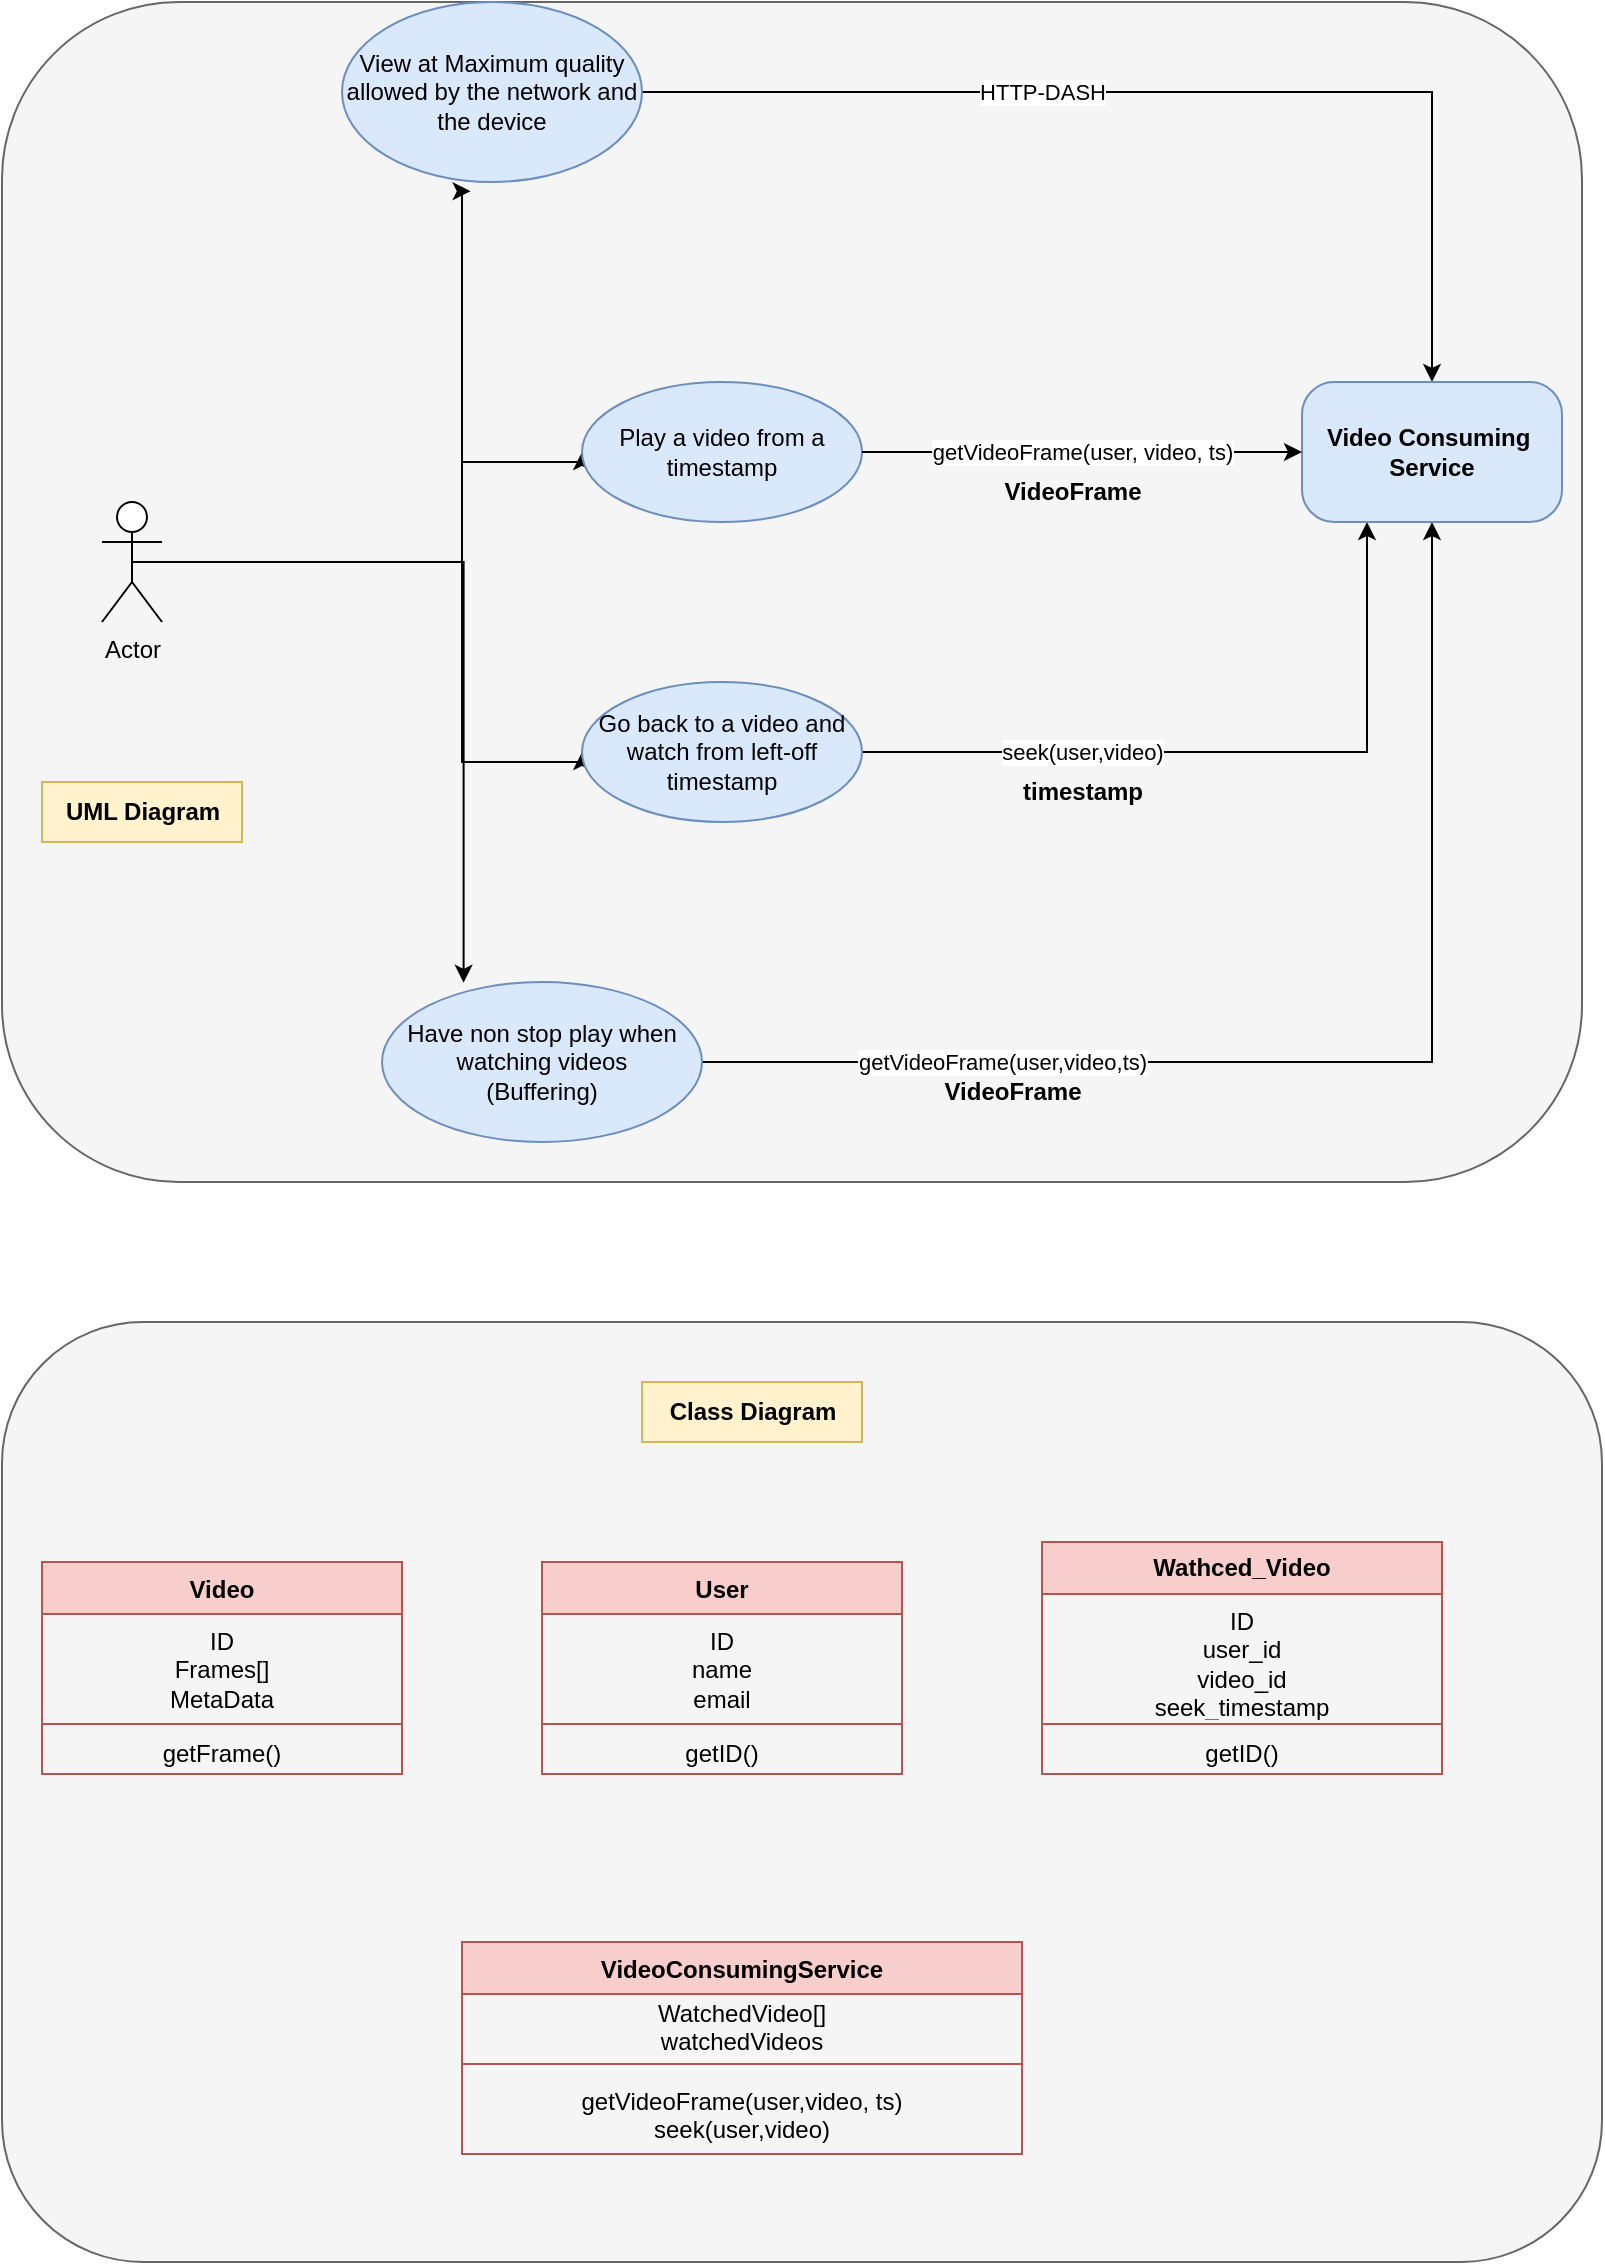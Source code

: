 <mxfile version="22.1.11" type="device">
  <diagram name="Page-1" id="GJHW7_3vKjIBGXNxRkSx">
    <mxGraphModel dx="1050" dy="565" grid="1" gridSize="10" guides="1" tooltips="1" connect="1" arrows="1" fold="1" page="1" pageScale="1" pageWidth="827" pageHeight="1169" math="0" shadow="0">
      <root>
        <mxCell id="0" />
        <mxCell id="1" parent="0" />
        <mxCell id="ISRIch6sYxJ0w5UV_Cfl-42" value="" style="rounded=1;whiteSpace=wrap;html=1;fillColor=#f5f5f5;fontColor=#333333;strokeColor=#666666;" vertex="1" parent="1">
          <mxGeometry x="20" y="10" width="790" height="590" as="geometry" />
        </mxCell>
        <mxCell id="ISRIch6sYxJ0w5UV_Cfl-38" value="" style="rounded=1;whiteSpace=wrap;html=1;textOpacity=0;noLabel=1;verticalAlign=top;fillColor=#f5f5f5;strokeColor=#666666;fontColor=#333333;" vertex="1" parent="1">
          <mxGeometry x="20" y="670" width="800" height="470" as="geometry" />
        </mxCell>
        <mxCell id="ZNLA5sWvgvRfwA_s9qsU-10" style="edgeStyle=orthogonalEdgeStyle;rounded=0;orthogonalLoop=1;jettySize=auto;html=1;exitX=0.5;exitY=0.5;exitDx=0;exitDy=0;exitPerimeter=0;entryX=0;entryY=0.5;entryDx=0;entryDy=0;" parent="1" source="ZNLA5sWvgvRfwA_s9qsU-8" target="ZNLA5sWvgvRfwA_s9qsU-9" edge="1">
          <mxGeometry relative="1" as="geometry">
            <Array as="points">
              <mxPoint x="250" y="290" />
              <mxPoint x="250" y="240" />
            </Array>
          </mxGeometry>
        </mxCell>
        <mxCell id="ZNLA5sWvgvRfwA_s9qsU-14" style="edgeStyle=orthogonalEdgeStyle;rounded=0;orthogonalLoop=1;jettySize=auto;html=1;exitX=0.5;exitY=0.5;exitDx=0;exitDy=0;exitPerimeter=0;entryX=0;entryY=0.5;entryDx=0;entryDy=0;" parent="1" source="ZNLA5sWvgvRfwA_s9qsU-8" target="ZNLA5sWvgvRfwA_s9qsU-13" edge="1">
          <mxGeometry relative="1" as="geometry">
            <Array as="points">
              <mxPoint x="250" y="290" />
              <mxPoint x="250" y="390" />
            </Array>
          </mxGeometry>
        </mxCell>
        <mxCell id="ZNLA5sWvgvRfwA_s9qsU-8" value="Actor" style="shape=umlActor;verticalLabelPosition=bottom;verticalAlign=top;html=1;" parent="1" vertex="1">
          <mxGeometry x="70" y="260" width="30" height="60" as="geometry" />
        </mxCell>
        <mxCell id="ZNLA5sWvgvRfwA_s9qsU-9" value="Play a video from a timestamp" style="ellipse;whiteSpace=wrap;html=1;fillColor=#dae8fc;strokeColor=#6c8ebf;" parent="1" vertex="1">
          <mxGeometry x="310" y="200" width="140" height="70" as="geometry" />
        </mxCell>
        <mxCell id="ZNLA5sWvgvRfwA_s9qsU-29" style="edgeStyle=orthogonalEdgeStyle;rounded=0;orthogonalLoop=1;jettySize=auto;html=1;exitX=1;exitY=0.5;exitDx=0;exitDy=0;entryX=0.5;entryY=0;entryDx=0;entryDy=0;" parent="1" source="ZNLA5sWvgvRfwA_s9qsU-11" target="ZNLA5sWvgvRfwA_s9qsU-20" edge="1">
          <mxGeometry relative="1" as="geometry" />
        </mxCell>
        <mxCell id="ZNLA5sWvgvRfwA_s9qsU-30" value="HTTP-DASH" style="edgeLabel;html=1;align=center;verticalAlign=middle;resizable=0;points=[];" parent="ZNLA5sWvgvRfwA_s9qsU-29" vertex="1" connectable="0">
          <mxGeometry relative="1" as="geometry">
            <mxPoint x="-70" as="offset" />
          </mxGeometry>
        </mxCell>
        <mxCell id="ZNLA5sWvgvRfwA_s9qsU-11" value="View at Maximum quality allowed by the network and the device" style="ellipse;whiteSpace=wrap;html=1;fillColor=#dae8fc;strokeColor=#6c8ebf;" parent="1" vertex="1">
          <mxGeometry x="190" y="10" width="150" height="90" as="geometry" />
        </mxCell>
        <mxCell id="ZNLA5sWvgvRfwA_s9qsU-31" style="edgeStyle=orthogonalEdgeStyle;rounded=0;orthogonalLoop=1;jettySize=auto;html=1;exitX=1;exitY=0.5;exitDx=0;exitDy=0;entryX=0.25;entryY=1;entryDx=0;entryDy=0;" parent="1" source="ZNLA5sWvgvRfwA_s9qsU-13" target="ZNLA5sWvgvRfwA_s9qsU-20" edge="1">
          <mxGeometry relative="1" as="geometry" />
        </mxCell>
        <mxCell id="ZNLA5sWvgvRfwA_s9qsU-32" value="seek(user,video)" style="edgeLabel;html=1;align=center;verticalAlign=middle;resizable=0;points=[];" parent="ZNLA5sWvgvRfwA_s9qsU-31" vertex="1" connectable="0">
          <mxGeometry relative="1" as="geometry">
            <mxPoint x="-74" as="offset" />
          </mxGeometry>
        </mxCell>
        <mxCell id="ZNLA5sWvgvRfwA_s9qsU-13" value="Go back to a video and watch from left-off timestamp" style="ellipse;whiteSpace=wrap;html=1;fillColor=#dae8fc;strokeColor=#6c8ebf;" parent="1" vertex="1">
          <mxGeometry x="310" y="350" width="140" height="70" as="geometry" />
        </mxCell>
        <mxCell id="ZNLA5sWvgvRfwA_s9qsU-34" style="edgeStyle=orthogonalEdgeStyle;rounded=0;orthogonalLoop=1;jettySize=auto;html=1;exitX=1;exitY=0.5;exitDx=0;exitDy=0;entryX=0.5;entryY=1;entryDx=0;entryDy=0;" parent="1" source="ZNLA5sWvgvRfwA_s9qsU-15" target="ZNLA5sWvgvRfwA_s9qsU-20" edge="1">
          <mxGeometry relative="1" as="geometry" />
        </mxCell>
        <mxCell id="ZNLA5sWvgvRfwA_s9qsU-36" value="getVideoFrame(user,video,ts)" style="edgeLabel;html=1;align=center;verticalAlign=middle;resizable=0;points=[];" parent="ZNLA5sWvgvRfwA_s9qsU-34" vertex="1" connectable="0">
          <mxGeometry relative="1" as="geometry">
            <mxPoint x="-168" as="offset" />
          </mxGeometry>
        </mxCell>
        <mxCell id="ZNLA5sWvgvRfwA_s9qsU-15" value="Have non stop play when watching videos&lt;br&gt;(Buffering)" style="ellipse;whiteSpace=wrap;html=1;fillColor=#dae8fc;strokeColor=#6c8ebf;" parent="1" vertex="1">
          <mxGeometry x="210" y="500" width="160" height="80" as="geometry" />
        </mxCell>
        <mxCell id="ZNLA5sWvgvRfwA_s9qsU-16" style="edgeStyle=orthogonalEdgeStyle;rounded=0;orthogonalLoop=1;jettySize=auto;html=1;exitX=0.5;exitY=0.5;exitDx=0;exitDy=0;exitPerimeter=0;entryX=0.255;entryY=0.005;entryDx=0;entryDy=0;entryPerimeter=0;" parent="1" source="ZNLA5sWvgvRfwA_s9qsU-8" target="ZNLA5sWvgvRfwA_s9qsU-15" edge="1">
          <mxGeometry relative="1" as="geometry" />
        </mxCell>
        <mxCell id="ZNLA5sWvgvRfwA_s9qsU-17" style="edgeStyle=orthogonalEdgeStyle;rounded=0;orthogonalLoop=1;jettySize=auto;html=1;exitX=0.5;exitY=0.5;exitDx=0;exitDy=0;exitPerimeter=0;entryX=0.429;entryY=1.051;entryDx=0;entryDy=0;entryPerimeter=0;" parent="1" source="ZNLA5sWvgvRfwA_s9qsU-8" target="ZNLA5sWvgvRfwA_s9qsU-11" edge="1">
          <mxGeometry relative="1" as="geometry">
            <Array as="points">
              <mxPoint x="250" y="290" />
              <mxPoint x="250" y="120" />
              <mxPoint x="250" y="120" />
            </Array>
          </mxGeometry>
        </mxCell>
        <mxCell id="ZNLA5sWvgvRfwA_s9qsU-20" value="&lt;b&gt;Video Consuming&amp;nbsp;&lt;br&gt;Service&lt;/b&gt;" style="rounded=1;whiteSpace=wrap;html=1;arcSize=23;fillColor=#dae8fc;strokeColor=#6c8ebf;" parent="1" vertex="1">
          <mxGeometry x="670" y="200" width="130" height="70" as="geometry" />
        </mxCell>
        <mxCell id="ZNLA5sWvgvRfwA_s9qsU-26" style="edgeStyle=orthogonalEdgeStyle;rounded=0;orthogonalLoop=1;jettySize=auto;html=1;exitX=1;exitY=0.5;exitDx=0;exitDy=0;entryX=0;entryY=0.5;entryDx=0;entryDy=0;" parent="1" source="ZNLA5sWvgvRfwA_s9qsU-9" target="ZNLA5sWvgvRfwA_s9qsU-20" edge="1">
          <mxGeometry relative="1" as="geometry" />
        </mxCell>
        <mxCell id="ZNLA5sWvgvRfwA_s9qsU-27" value="getVideoFrame(user, video, ts)" style="edgeLabel;html=1;align=center;verticalAlign=middle;resizable=0;points=[];" parent="ZNLA5sWvgvRfwA_s9qsU-26" vertex="1" connectable="0">
          <mxGeometry relative="1" as="geometry">
            <mxPoint as="offset" />
          </mxGeometry>
        </mxCell>
        <mxCell id="ZNLA5sWvgvRfwA_s9qsU-28" value="&lt;b&gt;VideoFrame&lt;/b&gt;" style="text;html=1;align=center;verticalAlign=middle;resizable=0;points=[];autosize=1;strokeColor=none;fillColor=none;" parent="1" vertex="1">
          <mxGeometry x="510" y="240" width="90" height="30" as="geometry" />
        </mxCell>
        <mxCell id="ZNLA5sWvgvRfwA_s9qsU-33" value="&lt;b&gt;timestamp&lt;/b&gt;" style="text;html=1;align=center;verticalAlign=middle;resizable=0;points=[];autosize=1;strokeColor=none;fillColor=none;" parent="1" vertex="1">
          <mxGeometry x="520" y="390" width="80" height="30" as="geometry" />
        </mxCell>
        <mxCell id="ZNLA5sWvgvRfwA_s9qsU-37" value="&lt;b style=&quot;border-color: var(--border-color);&quot;&gt;VideoFrame&lt;/b&gt;" style="text;html=1;align=center;verticalAlign=middle;resizable=0;points=[];autosize=1;strokeColor=none;fillColor=none;" parent="1" vertex="1">
          <mxGeometry x="480" y="540" width="90" height="30" as="geometry" />
        </mxCell>
        <mxCell id="ISRIch6sYxJ0w5UV_Cfl-1" value="&lt;b&gt;UML Diagram&lt;/b&gt;" style="text;html=1;align=center;verticalAlign=middle;resizable=0;points=[];autosize=1;strokeColor=#d6b656;fillColor=#fff2cc;" vertex="1" parent="1">
          <mxGeometry x="40" y="400" width="100" height="30" as="geometry" />
        </mxCell>
        <mxCell id="ISRIch6sYxJ0w5UV_Cfl-2" value="Video" style="swimlane;fontStyle=1;align=center;verticalAlign=top;childLayout=stackLayout;horizontal=1;startSize=26;horizontalStack=0;resizeParent=1;resizeParentMax=0;resizeLast=0;collapsible=1;marginBottom=0;whiteSpace=wrap;html=1;fillColor=#f8cecc;strokeColor=#b85450;" vertex="1" parent="1">
          <mxGeometry x="40" y="790" width="180" height="106" as="geometry" />
        </mxCell>
        <mxCell id="ISRIch6sYxJ0w5UV_Cfl-3" value="ID&lt;br&gt;Frames[]&lt;br&gt;MetaData" style="text;strokeColor=none;fillColor=none;align=center;verticalAlign=top;spacingLeft=4;spacingRight=4;overflow=hidden;rotatable=0;points=[[0,0.5],[1,0.5]];portConstraint=eastwest;whiteSpace=wrap;html=1;" vertex="1" parent="ISRIch6sYxJ0w5UV_Cfl-2">
          <mxGeometry y="26" width="180" height="50" as="geometry" />
        </mxCell>
        <mxCell id="ISRIch6sYxJ0w5UV_Cfl-4" value="" style="line;strokeWidth=1;fillColor=none;align=left;verticalAlign=middle;spacingTop=-1;spacingLeft=3;spacingRight=3;rotatable=0;labelPosition=right;points=[];portConstraint=eastwest;strokeColor=inherit;" vertex="1" parent="ISRIch6sYxJ0w5UV_Cfl-2">
          <mxGeometry y="76" width="180" height="10" as="geometry" />
        </mxCell>
        <mxCell id="ISRIch6sYxJ0w5UV_Cfl-5" value="getFrame()" style="text;strokeColor=none;fillColor=none;align=center;verticalAlign=middle;spacingLeft=4;spacingRight=4;overflow=hidden;rotatable=0;points=[[0,0.5],[1,0.5]];portConstraint=eastwest;whiteSpace=wrap;html=1;" vertex="1" parent="ISRIch6sYxJ0w5UV_Cfl-2">
          <mxGeometry y="86" width="180" height="20" as="geometry" />
        </mxCell>
        <mxCell id="ISRIch6sYxJ0w5UV_Cfl-6" value="User" style="swimlane;fontStyle=1;align=center;verticalAlign=top;childLayout=stackLayout;horizontal=1;startSize=26;horizontalStack=0;resizeParent=1;resizeParentMax=0;resizeLast=0;collapsible=1;marginBottom=0;whiteSpace=wrap;html=1;fillColor=#f8cecc;strokeColor=#b85450;" vertex="1" parent="1">
          <mxGeometry x="290" y="790" width="180" height="106" as="geometry" />
        </mxCell>
        <mxCell id="ISRIch6sYxJ0w5UV_Cfl-7" value="ID&lt;br&gt;name&lt;br&gt;email" style="text;strokeColor=none;fillColor=none;align=center;verticalAlign=top;spacingLeft=4;spacingRight=4;overflow=hidden;rotatable=0;points=[[0,0.5],[1,0.5]];portConstraint=eastwest;whiteSpace=wrap;html=1;" vertex="1" parent="ISRIch6sYxJ0w5UV_Cfl-6">
          <mxGeometry y="26" width="180" height="50" as="geometry" />
        </mxCell>
        <mxCell id="ISRIch6sYxJ0w5UV_Cfl-8" value="" style="line;strokeWidth=1;fillColor=none;align=left;verticalAlign=middle;spacingTop=-1;spacingLeft=3;spacingRight=3;rotatable=0;labelPosition=right;points=[];portConstraint=eastwest;strokeColor=inherit;" vertex="1" parent="ISRIch6sYxJ0w5UV_Cfl-6">
          <mxGeometry y="76" width="180" height="10" as="geometry" />
        </mxCell>
        <mxCell id="ISRIch6sYxJ0w5UV_Cfl-9" value="getID()" style="text;strokeColor=none;fillColor=none;align=center;verticalAlign=middle;spacingLeft=4;spacingRight=4;overflow=hidden;rotatable=0;points=[[0,0.5],[1,0.5]];portConstraint=eastwest;whiteSpace=wrap;html=1;" vertex="1" parent="ISRIch6sYxJ0w5UV_Cfl-6">
          <mxGeometry y="86" width="180" height="20" as="geometry" />
        </mxCell>
        <mxCell id="ISRIch6sYxJ0w5UV_Cfl-10" value="Wathced_Video" style="swimlane;fontStyle=1;align=center;verticalAlign=middle;childLayout=stackLayout;horizontal=1;startSize=26;horizontalStack=0;resizeParent=1;resizeParentMax=0;resizeLast=0;collapsible=1;marginBottom=0;whiteSpace=wrap;html=1;fillColor=#f8cecc;strokeColor=#b85450;" vertex="1" parent="1">
          <mxGeometry x="540" y="780" width="200" height="116" as="geometry" />
        </mxCell>
        <mxCell id="ISRIch6sYxJ0w5UV_Cfl-11" value="ID&lt;br&gt;user_id&lt;br&gt;video_id&lt;br&gt;seek_timestamp" style="text;strokeColor=none;fillColor=none;align=center;verticalAlign=top;spacingLeft=4;spacingRight=4;overflow=hidden;rotatable=0;points=[[0,0.5],[1,0.5]];portConstraint=eastwest;whiteSpace=wrap;html=1;" vertex="1" parent="ISRIch6sYxJ0w5UV_Cfl-10">
          <mxGeometry y="26" width="200" height="60" as="geometry" />
        </mxCell>
        <mxCell id="ISRIch6sYxJ0w5UV_Cfl-12" value="" style="line;strokeWidth=1;fillColor=none;align=left;verticalAlign=middle;spacingTop=-1;spacingLeft=3;spacingRight=3;rotatable=0;labelPosition=right;points=[];portConstraint=eastwest;strokeColor=inherit;" vertex="1" parent="ISRIch6sYxJ0w5UV_Cfl-10">
          <mxGeometry y="86" width="200" height="10" as="geometry" />
        </mxCell>
        <mxCell id="ISRIch6sYxJ0w5UV_Cfl-13" value="getID()" style="text;strokeColor=none;fillColor=none;align=center;verticalAlign=middle;spacingLeft=4;spacingRight=4;overflow=hidden;rotatable=0;points=[[0,0.5],[1,0.5]];portConstraint=eastwest;whiteSpace=wrap;html=1;" vertex="1" parent="ISRIch6sYxJ0w5UV_Cfl-10">
          <mxGeometry y="96" width="200" height="20" as="geometry" />
        </mxCell>
        <mxCell id="ISRIch6sYxJ0w5UV_Cfl-34" value="VideoConsumingService" style="swimlane;fontStyle=1;align=center;verticalAlign=top;childLayout=stackLayout;horizontal=1;startSize=26;horizontalStack=0;resizeParent=1;resizeParentMax=0;resizeLast=0;collapsible=1;marginBottom=0;whiteSpace=wrap;html=1;fillColor=#f8cecc;strokeColor=#b85450;" vertex="1" parent="1">
          <mxGeometry x="250" y="980" width="280" height="106" as="geometry" />
        </mxCell>
        <mxCell id="ISRIch6sYxJ0w5UV_Cfl-35" value="WatchedVideo[]&lt;br&gt;watchedVideos" style="text;strokeColor=none;fillColor=none;align=center;verticalAlign=middle;spacingLeft=4;spacingRight=4;overflow=hidden;rotatable=0;points=[[0,0.5],[1,0.5]];portConstraint=eastwest;whiteSpace=wrap;html=1;" vertex="1" parent="ISRIch6sYxJ0w5UV_Cfl-34">
          <mxGeometry y="26" width="280" height="30" as="geometry" />
        </mxCell>
        <mxCell id="ISRIch6sYxJ0w5UV_Cfl-36" value="" style="line;strokeWidth=1;fillColor=none;align=left;verticalAlign=middle;spacingTop=-1;spacingLeft=3;spacingRight=3;rotatable=0;labelPosition=right;points=[];portConstraint=eastwest;strokeColor=inherit;" vertex="1" parent="ISRIch6sYxJ0w5UV_Cfl-34">
          <mxGeometry y="56" width="280" height="10" as="geometry" />
        </mxCell>
        <mxCell id="ISRIch6sYxJ0w5UV_Cfl-37" value="getVideoFrame(user,video, ts)&lt;br&gt;seek(user,video)" style="text;strokeColor=none;fillColor=none;align=center;verticalAlign=top;spacingLeft=4;spacingRight=4;overflow=hidden;rotatable=0;points=[[0,0.5],[1,0.5]];portConstraint=eastwest;whiteSpace=wrap;html=1;" vertex="1" parent="ISRIch6sYxJ0w5UV_Cfl-34">
          <mxGeometry y="66" width="280" height="40" as="geometry" />
        </mxCell>
        <mxCell id="ISRIch6sYxJ0w5UV_Cfl-40" value="&lt;b&gt;Class Diagram&lt;/b&gt;" style="text;html=1;align=center;verticalAlign=middle;resizable=0;points=[];autosize=1;strokeColor=#d6b656;fillColor=#fff2cc;" vertex="1" parent="1">
          <mxGeometry x="340" y="700" width="110" height="30" as="geometry" />
        </mxCell>
      </root>
    </mxGraphModel>
  </diagram>
</mxfile>
